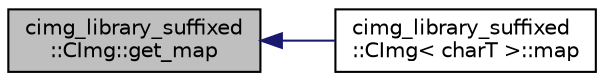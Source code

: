 digraph "cimg_library_suffixed::CImg::get_map"
{
  edge [fontname="Helvetica",fontsize="10",labelfontname="Helvetica",labelfontsize="10"];
  node [fontname="Helvetica",fontsize="10",shape=record];
  rankdir="LR";
  Node1 [label="cimg_library_suffixed\l::CImg::get_map",height=0.2,width=0.4,color="black", fillcolor="grey75", style="filled" fontcolor="black"];
  Node1 -> Node2 [dir="back",color="midnightblue",fontsize="10",style="solid",fontname="Helvetica"];
  Node2 [label="cimg_library_suffixed\l::CImg\< charT \>::map",height=0.2,width=0.4,color="black", fillcolor="white", style="filled",URL="$structcimg__library__suffixed_1_1_c_img.html#a281c90772bb9bc94a3f9c3e4cc6db1f7",tooltip="Map predefined colormap on the scalar (indexed) image instance."];
}
